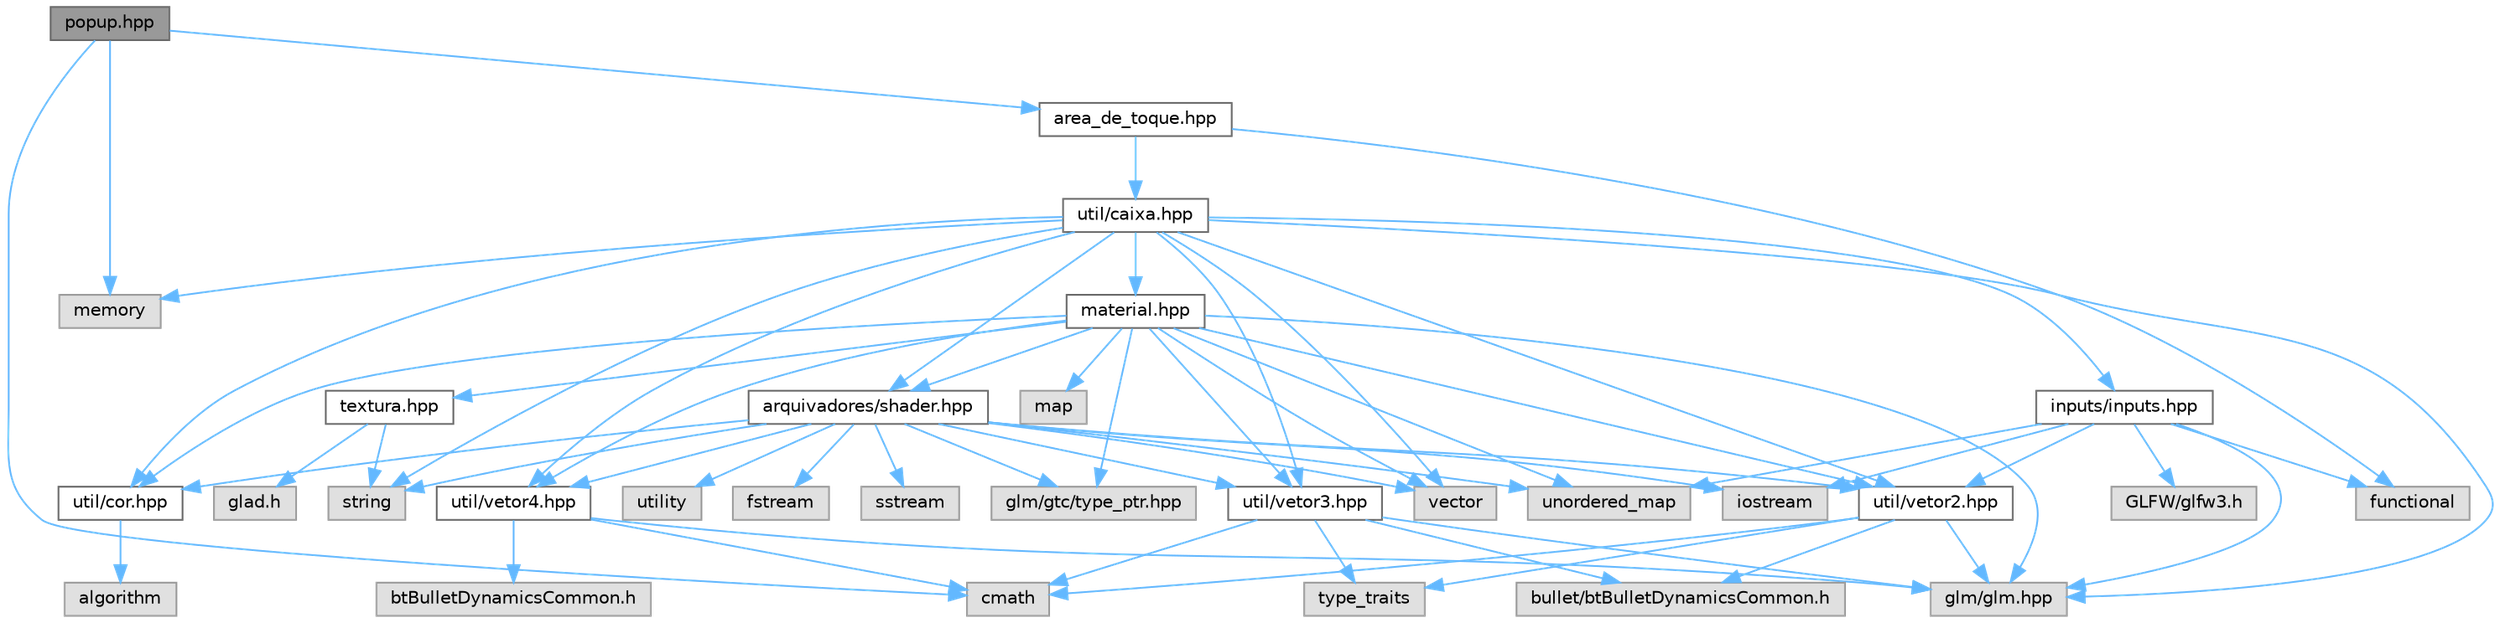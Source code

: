 digraph "popup.hpp"
{
 // LATEX_PDF_SIZE
  bgcolor="transparent";
  edge [fontname=Helvetica,fontsize=10,labelfontname=Helvetica,labelfontsize=10];
  node [fontname=Helvetica,fontsize=10,shape=box,height=0.2,width=0.4];
  Node1 [id="Node000001",label="popup.hpp",height=0.2,width=0.4,color="gray40", fillcolor="grey60", style="filled", fontcolor="black",tooltip=" "];
  Node1 -> Node2 [id="edge1_Node000001_Node000002",color="steelblue1",style="solid",tooltip=" "];
  Node2 [id="Node000002",label="area_de_toque.hpp",height=0.2,width=0.4,color="grey40", fillcolor="white", style="filled",URL="$area__de__toque_8hpp.html",tooltip=" "];
  Node2 -> Node3 [id="edge2_Node000002_Node000003",color="steelblue1",style="solid",tooltip=" "];
  Node3 [id="Node000003",label="functional",height=0.2,width=0.4,color="grey60", fillcolor="#E0E0E0", style="filled",tooltip=" "];
  Node2 -> Node4 [id="edge3_Node000002_Node000004",color="steelblue1",style="solid",tooltip=" "];
  Node4 [id="Node000004",label="util/caixa.hpp",height=0.2,width=0.4,color="grey40", fillcolor="white", style="filled",URL="$caixa_8hpp.html",tooltip=" "];
  Node4 -> Node5 [id="edge4_Node000004_Node000005",color="steelblue1",style="solid",tooltip=" "];
  Node5 [id="Node000005",label="string",height=0.2,width=0.4,color="grey60", fillcolor="#E0E0E0", style="filled",tooltip=" "];
  Node4 -> Node6 [id="edge5_Node000004_Node000006",color="steelblue1",style="solid",tooltip=" "];
  Node6 [id="Node000006",label="memory",height=0.2,width=0.4,color="grey60", fillcolor="#E0E0E0", style="filled",tooltip=" "];
  Node4 -> Node7 [id="edge6_Node000004_Node000007",color="steelblue1",style="solid",tooltip=" "];
  Node7 [id="Node000007",label="vector",height=0.2,width=0.4,color="grey60", fillcolor="#E0E0E0", style="filled",tooltip=" "];
  Node4 -> Node8 [id="edge7_Node000004_Node000008",color="steelblue1",style="solid",tooltip=" "];
  Node8 [id="Node000008",label="material.hpp",height=0.2,width=0.4,color="grey40", fillcolor="white", style="filled",URL="$material_8hpp.html",tooltip=" "];
  Node8 -> Node9 [id="edge8_Node000008_Node000009",color="steelblue1",style="solid",tooltip=" "];
  Node9 [id="Node000009",label="unordered_map",height=0.2,width=0.4,color="grey60", fillcolor="#E0E0E0", style="filled",tooltip=" "];
  Node8 -> Node7 [id="edge9_Node000008_Node000007",color="steelblue1",style="solid",tooltip=" "];
  Node8 -> Node10 [id="edge10_Node000008_Node000010",color="steelblue1",style="solid",tooltip=" "];
  Node10 [id="Node000010",label="map",height=0.2,width=0.4,color="grey60", fillcolor="#E0E0E0", style="filled",tooltip=" "];
  Node8 -> Node11 [id="edge11_Node000008_Node000011",color="steelblue1",style="solid",tooltip=" "];
  Node11 [id="Node000011",label="arquivadores/shader.hpp",height=0.2,width=0.4,color="grey40", fillcolor="white", style="filled",URL="$shader_8hpp.html",tooltip="Gerencia os shaders GLSL."];
  Node11 -> Node5 [id="edge12_Node000011_Node000005",color="steelblue1",style="solid",tooltip=" "];
  Node11 -> Node12 [id="edge13_Node000011_Node000012",color="steelblue1",style="solid",tooltip=" "];
  Node12 [id="Node000012",label="fstream",height=0.2,width=0.4,color="grey60", fillcolor="#E0E0E0", style="filled",tooltip=" "];
  Node11 -> Node13 [id="edge14_Node000011_Node000013",color="steelblue1",style="solid",tooltip=" "];
  Node13 [id="Node000013",label="sstream",height=0.2,width=0.4,color="grey60", fillcolor="#E0E0E0", style="filled",tooltip=" "];
  Node11 -> Node14 [id="edge15_Node000011_Node000014",color="steelblue1",style="solid",tooltip=" "];
  Node14 [id="Node000014",label="iostream",height=0.2,width=0.4,color="grey60", fillcolor="#E0E0E0", style="filled",tooltip=" "];
  Node11 -> Node7 [id="edge16_Node000011_Node000007",color="steelblue1",style="solid",tooltip=" "];
  Node11 -> Node15 [id="edge17_Node000011_Node000015",color="steelblue1",style="solid",tooltip=" "];
  Node15 [id="Node000015",label="utility",height=0.2,width=0.4,color="grey60", fillcolor="#E0E0E0", style="filled",tooltip=" "];
  Node11 -> Node9 [id="edge18_Node000011_Node000009",color="steelblue1",style="solid",tooltip=" "];
  Node11 -> Node16 [id="edge19_Node000011_Node000016",color="steelblue1",style="solid",tooltip=" "];
  Node16 [id="Node000016",label="glm/gtc/type_ptr.hpp",height=0.2,width=0.4,color="grey60", fillcolor="#E0E0E0", style="filled",tooltip=" "];
  Node11 -> Node17 [id="edge20_Node000011_Node000017",color="steelblue1",style="solid",tooltip=" "];
  Node17 [id="Node000017",label="util/vetor4.hpp",height=0.2,width=0.4,color="grey40", fillcolor="white", style="filled",URL="$vetor4_8hpp.html",tooltip=" "];
  Node17 -> Node18 [id="edge21_Node000017_Node000018",color="steelblue1",style="solid",tooltip=" "];
  Node18 [id="Node000018",label="cmath",height=0.2,width=0.4,color="grey60", fillcolor="#E0E0E0", style="filled",tooltip=" "];
  Node17 -> Node19 [id="edge22_Node000017_Node000019",color="steelblue1",style="solid",tooltip=" "];
  Node19 [id="Node000019",label="glm/glm.hpp",height=0.2,width=0.4,color="grey60", fillcolor="#E0E0E0", style="filled",tooltip=" "];
  Node17 -> Node20 [id="edge23_Node000017_Node000020",color="steelblue1",style="solid",tooltip=" "];
  Node20 [id="Node000020",label="btBulletDynamicsCommon.h",height=0.2,width=0.4,color="grey60", fillcolor="#E0E0E0", style="filled",tooltip=" "];
  Node11 -> Node21 [id="edge24_Node000011_Node000021",color="steelblue1",style="solid",tooltip=" "];
  Node21 [id="Node000021",label="util/vetor2.hpp",height=0.2,width=0.4,color="grey40", fillcolor="white", style="filled",URL="$vetor2_8hpp.html",tooltip=" "];
  Node21 -> Node18 [id="edge25_Node000021_Node000018",color="steelblue1",style="solid",tooltip=" "];
  Node21 -> Node22 [id="edge26_Node000021_Node000022",color="steelblue1",style="solid",tooltip=" "];
  Node22 [id="Node000022",label="type_traits",height=0.2,width=0.4,color="grey60", fillcolor="#E0E0E0", style="filled",tooltip=" "];
  Node21 -> Node23 [id="edge27_Node000021_Node000023",color="steelblue1",style="solid",tooltip=" "];
  Node23 [id="Node000023",label="bullet/btBulletDynamicsCommon.h",height=0.2,width=0.4,color="grey60", fillcolor="#E0E0E0", style="filled",tooltip=" "];
  Node21 -> Node19 [id="edge28_Node000021_Node000019",color="steelblue1",style="solid",tooltip=" "];
  Node11 -> Node24 [id="edge29_Node000011_Node000024",color="steelblue1",style="solid",tooltip=" "];
  Node24 [id="Node000024",label="util/vetor3.hpp",height=0.2,width=0.4,color="grey40", fillcolor="white", style="filled",URL="$vetor3_8hpp.html",tooltip=" "];
  Node24 -> Node18 [id="edge30_Node000024_Node000018",color="steelblue1",style="solid",tooltip=" "];
  Node24 -> Node22 [id="edge31_Node000024_Node000022",color="steelblue1",style="solid",tooltip=" "];
  Node24 -> Node23 [id="edge32_Node000024_Node000023",color="steelblue1",style="solid",tooltip=" "];
  Node24 -> Node19 [id="edge33_Node000024_Node000019",color="steelblue1",style="solid",tooltip=" "];
  Node11 -> Node25 [id="edge34_Node000011_Node000025",color="steelblue1",style="solid",tooltip=" "];
  Node25 [id="Node000025",label="util/cor.hpp",height=0.2,width=0.4,color="grey40", fillcolor="white", style="filled",URL="$cor_8hpp.html",tooltip=" "];
  Node25 -> Node26 [id="edge35_Node000025_Node000026",color="steelblue1",style="solid",tooltip=" "];
  Node26 [id="Node000026",label="algorithm",height=0.2,width=0.4,color="grey60", fillcolor="#E0E0E0", style="filled",tooltip=" "];
  Node8 -> Node27 [id="edge36_Node000008_Node000027",color="steelblue1",style="solid",tooltip=" "];
  Node27 [id="Node000027",label="textura.hpp",height=0.2,width=0.4,color="grey40", fillcolor="white", style="filled",URL="$textura_8hpp.html",tooltip=" "];
  Node27 -> Node5 [id="edge37_Node000027_Node000005",color="steelblue1",style="solid",tooltip=" "];
  Node27 -> Node28 [id="edge38_Node000027_Node000028",color="steelblue1",style="solid",tooltip=" "];
  Node28 [id="Node000028",label="glad.h",height=0.2,width=0.4,color="grey60", fillcolor="#E0E0E0", style="filled",tooltip=" "];
  Node8 -> Node21 [id="edge39_Node000008_Node000021",color="steelblue1",style="solid",tooltip=" "];
  Node8 -> Node24 [id="edge40_Node000008_Node000024",color="steelblue1",style="solid",tooltip=" "];
  Node8 -> Node17 [id="edge41_Node000008_Node000017",color="steelblue1",style="solid",tooltip=" "];
  Node8 -> Node19 [id="edge42_Node000008_Node000019",color="steelblue1",style="solid",tooltip=" "];
  Node8 -> Node16 [id="edge43_Node000008_Node000016",color="steelblue1",style="solid",tooltip=" "];
  Node8 -> Node25 [id="edge44_Node000008_Node000025",color="steelblue1",style="solid",tooltip=" "];
  Node4 -> Node21 [id="edge45_Node000004_Node000021",color="steelblue1",style="solid",tooltip=" "];
  Node4 -> Node24 [id="edge46_Node000004_Node000024",color="steelblue1",style="solid",tooltip=" "];
  Node4 -> Node25 [id="edge47_Node000004_Node000025",color="steelblue1",style="solid",tooltip=" "];
  Node4 -> Node17 [id="edge48_Node000004_Node000017",color="steelblue1",style="solid",tooltip=" "];
  Node4 -> Node19 [id="edge49_Node000004_Node000019",color="steelblue1",style="solid",tooltip=" "];
  Node4 -> Node11 [id="edge50_Node000004_Node000011",color="steelblue1",style="solid",tooltip=" "];
  Node4 -> Node29 [id="edge51_Node000004_Node000029",color="steelblue1",style="solid",tooltip=" "];
  Node29 [id="Node000029",label="inputs/inputs.hpp",height=0.2,width=0.4,color="grey40", fillcolor="white", style="filled",URL="$inputs_8hpp.html",tooltip=" "];
  Node29 -> Node30 [id="edge52_Node000029_Node000030",color="steelblue1",style="solid",tooltip=" "];
  Node30 [id="Node000030",label="GLFW/glfw3.h",height=0.2,width=0.4,color="grey60", fillcolor="#E0E0E0", style="filled",tooltip=" "];
  Node29 -> Node14 [id="edge53_Node000029_Node000014",color="steelblue1",style="solid",tooltip=" "];
  Node29 -> Node9 [id="edge54_Node000029_Node000009",color="steelblue1",style="solid",tooltip=" "];
  Node29 -> Node3 [id="edge55_Node000029_Node000003",color="steelblue1",style="solid",tooltip=" "];
  Node29 -> Node19 [id="edge56_Node000029_Node000019",color="steelblue1",style="solid",tooltip=" "];
  Node29 -> Node21 [id="edge57_Node000029_Node000021",color="steelblue1",style="solid",tooltip=" "];
  Node1 -> Node6 [id="edge58_Node000001_Node000006",color="steelblue1",style="solid",tooltip=" "];
  Node1 -> Node18 [id="edge59_Node000001_Node000018",color="steelblue1",style="solid",tooltip=" "];
}
